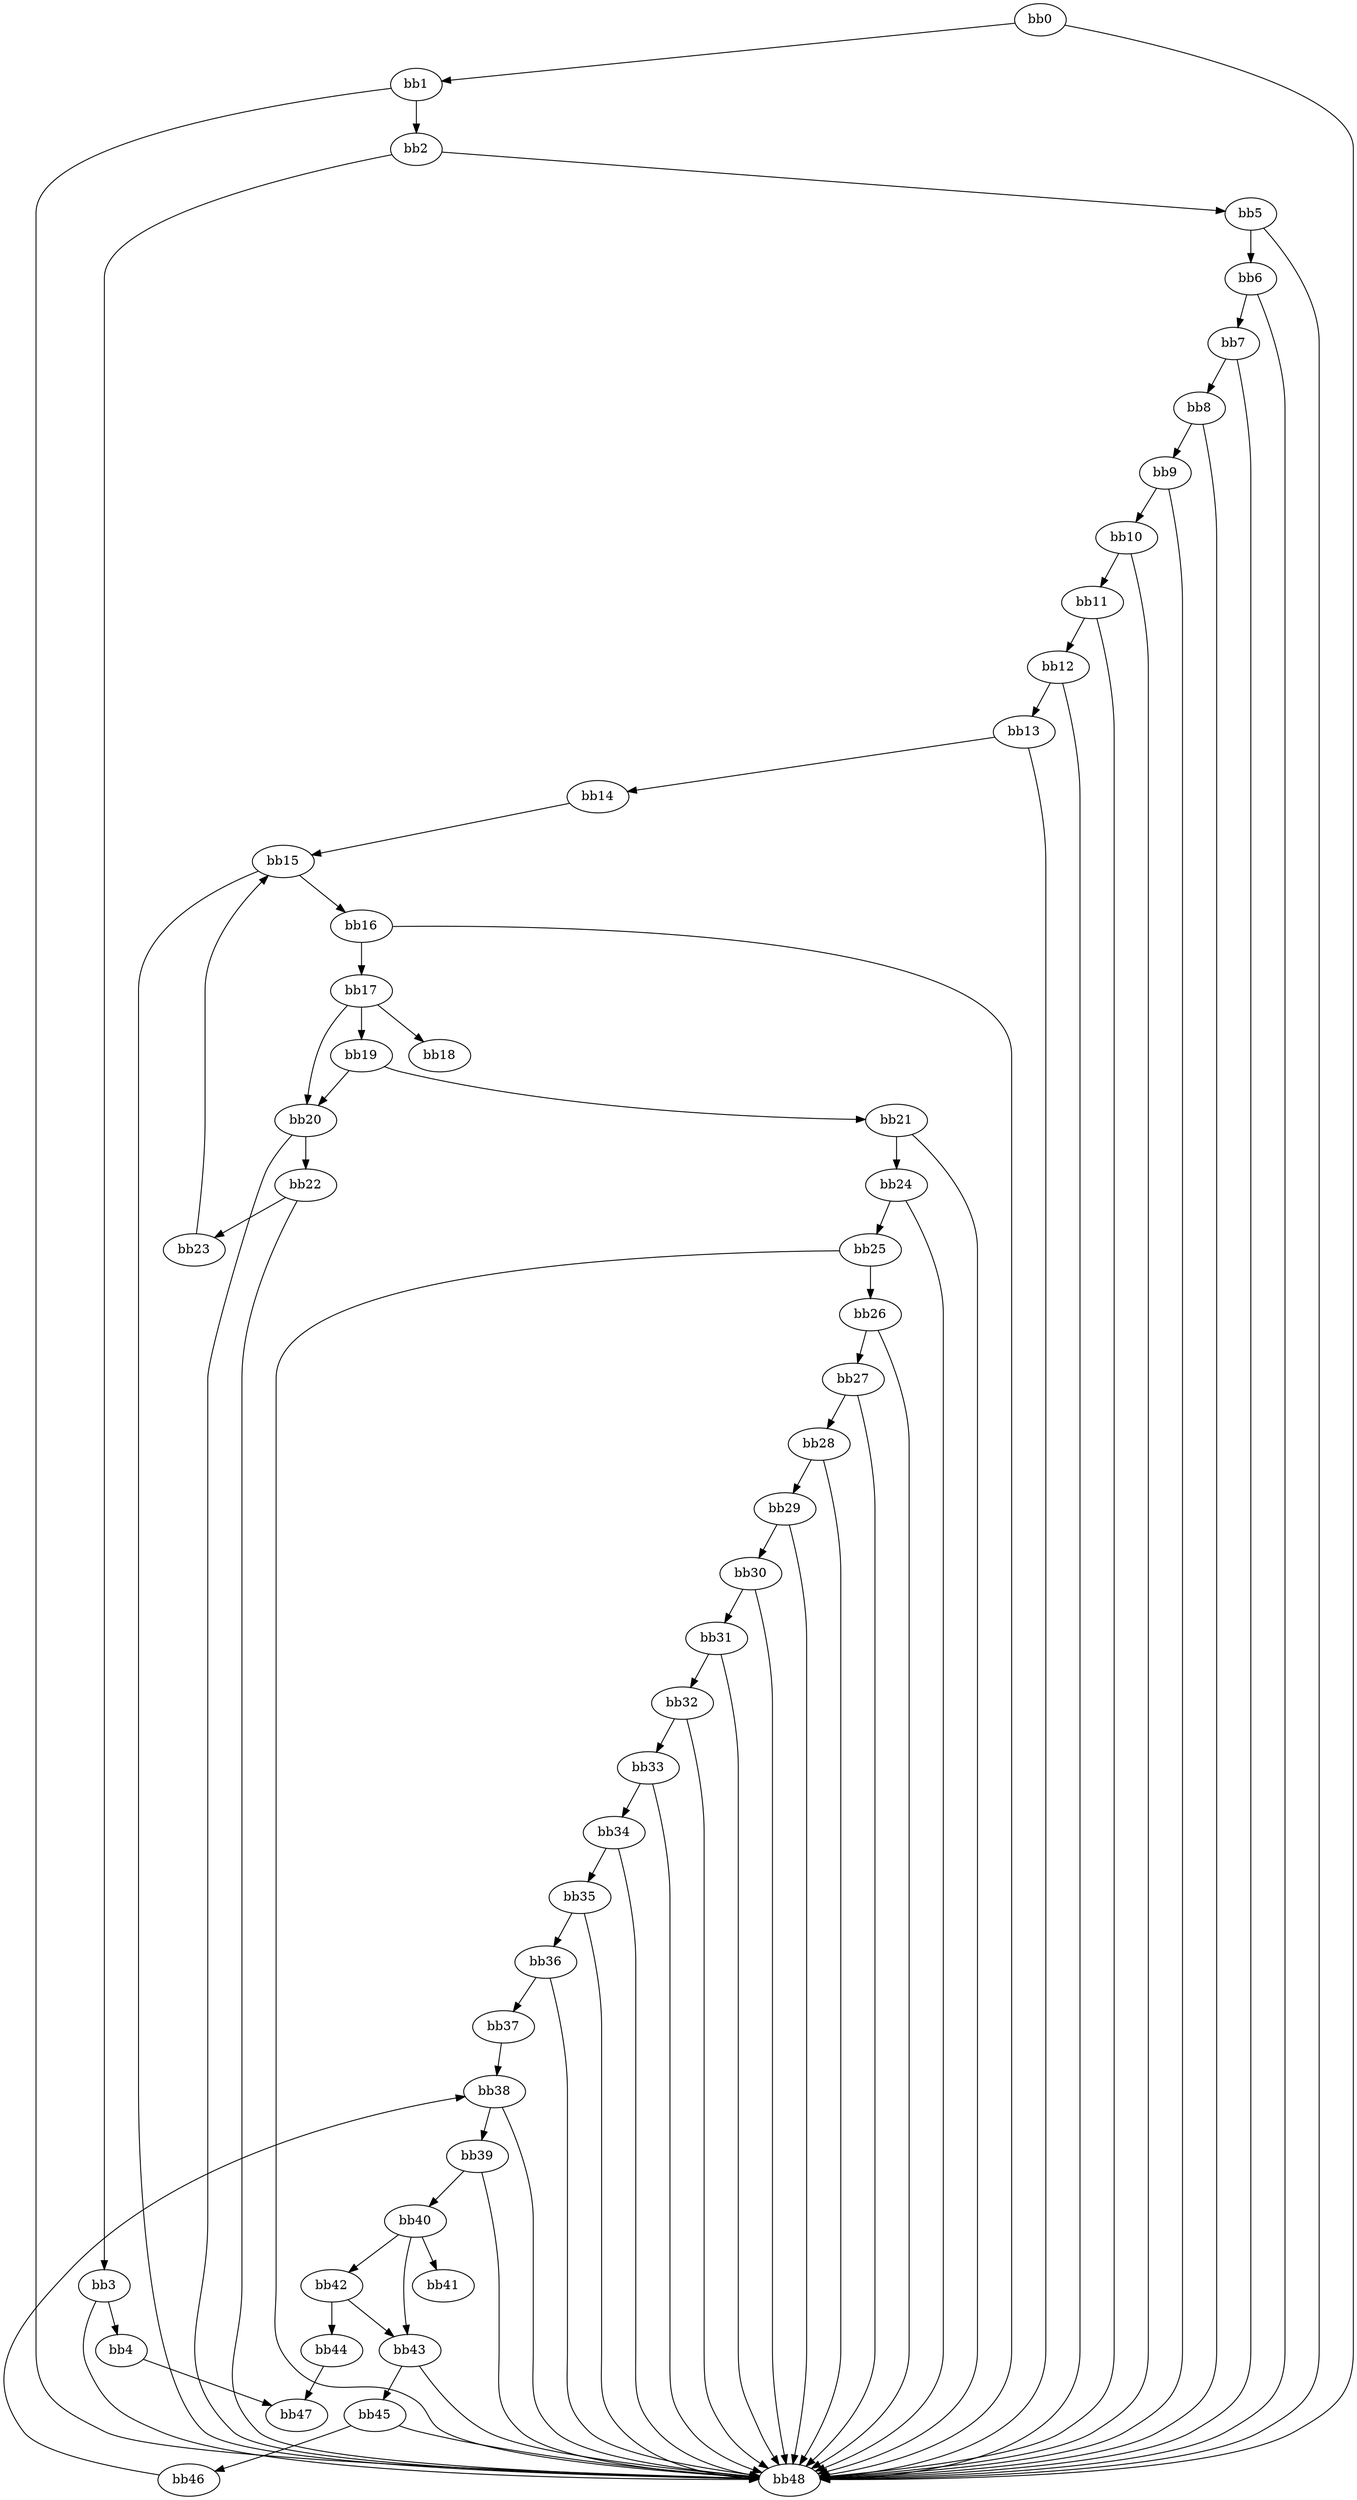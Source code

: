 digraph {
    0 [ label = "bb0\l" ]
    1 [ label = "bb1\l" ]
    2 [ label = "bb2\l" ]
    3 [ label = "bb3\l" ]
    4 [ label = "bb4\l" ]
    5 [ label = "bb5\l" ]
    6 [ label = "bb6\l" ]
    7 [ label = "bb7\l" ]
    8 [ label = "bb8\l" ]
    9 [ label = "bb9\l" ]
    10 [ label = "bb10\l" ]
    11 [ label = "bb11\l" ]
    12 [ label = "bb12\l" ]
    13 [ label = "bb13\l" ]
    14 [ label = "bb14\l" ]
    15 [ label = "bb15\l" ]
    16 [ label = "bb16\l" ]
    17 [ label = "bb17\l" ]
    18 [ label = "bb18\l" ]
    19 [ label = "bb19\l" ]
    20 [ label = "bb20\l" ]
    21 [ label = "bb21\l" ]
    22 [ label = "bb22\l" ]
    23 [ label = "bb23\l" ]
    24 [ label = "bb24\l" ]
    25 [ label = "bb25\l" ]
    26 [ label = "bb26\l" ]
    27 [ label = "bb27\l" ]
    28 [ label = "bb28\l" ]
    29 [ label = "bb29\l" ]
    30 [ label = "bb30\l" ]
    31 [ label = "bb31\l" ]
    32 [ label = "bb32\l" ]
    33 [ label = "bb33\l" ]
    34 [ label = "bb34\l" ]
    35 [ label = "bb35\l" ]
    36 [ label = "bb36\l" ]
    37 [ label = "bb37\l" ]
    38 [ label = "bb38\l" ]
    39 [ label = "bb39\l" ]
    40 [ label = "bb40\l" ]
    41 [ label = "bb41\l" ]
    42 [ label = "bb42\l" ]
    43 [ label = "bb43\l" ]
    44 [ label = "bb44\l" ]
    45 [ label = "bb45\l" ]
    46 [ label = "bb46\l" ]
    47 [ label = "bb47\l" ]
    48 [ label = "bb48\l" ]
    0 -> 1 [ ]
    0 -> 48 [ ]
    1 -> 2 [ ]
    1 -> 48 [ ]
    2 -> 3 [ ]
    2 -> 5 [ ]
    3 -> 4 [ ]
    3 -> 48 [ ]
    4 -> 47 [ ]
    5 -> 6 [ ]
    5 -> 48 [ ]
    6 -> 7 [ ]
    6 -> 48 [ ]
    7 -> 8 [ ]
    7 -> 48 [ ]
    8 -> 9 [ ]
    8 -> 48 [ ]
    9 -> 10 [ ]
    9 -> 48 [ ]
    10 -> 11 [ ]
    10 -> 48 [ ]
    11 -> 12 [ ]
    11 -> 48 [ ]
    12 -> 13 [ ]
    12 -> 48 [ ]
    13 -> 14 [ ]
    13 -> 48 [ ]
    14 -> 15 [ ]
    15 -> 16 [ ]
    15 -> 48 [ ]
    16 -> 17 [ ]
    16 -> 48 [ ]
    17 -> 18 [ ]
    17 -> 19 [ ]
    17 -> 20 [ ]
    19 -> 20 [ ]
    19 -> 21 [ ]
    20 -> 22 [ ]
    20 -> 48 [ ]
    21 -> 24 [ ]
    21 -> 48 [ ]
    22 -> 23 [ ]
    22 -> 48 [ ]
    23 -> 15 [ ]
    24 -> 25 [ ]
    24 -> 48 [ ]
    25 -> 26 [ ]
    25 -> 48 [ ]
    26 -> 27 [ ]
    26 -> 48 [ ]
    27 -> 28 [ ]
    27 -> 48 [ ]
    28 -> 29 [ ]
    28 -> 48 [ ]
    29 -> 30 [ ]
    29 -> 48 [ ]
    30 -> 31 [ ]
    30 -> 48 [ ]
    31 -> 32 [ ]
    31 -> 48 [ ]
    32 -> 33 [ ]
    32 -> 48 [ ]
    33 -> 34 [ ]
    33 -> 48 [ ]
    34 -> 35 [ ]
    34 -> 48 [ ]
    35 -> 36 [ ]
    35 -> 48 [ ]
    36 -> 37 [ ]
    36 -> 48 [ ]
    37 -> 38 [ ]
    38 -> 39 [ ]
    38 -> 48 [ ]
    39 -> 40 [ ]
    39 -> 48 [ ]
    40 -> 41 [ ]
    40 -> 42 [ ]
    40 -> 43 [ ]
    42 -> 43 [ ]
    42 -> 44 [ ]
    43 -> 45 [ ]
    43 -> 48 [ ]
    44 -> 47 [ ]
    45 -> 46 [ ]
    45 -> 48 [ ]
    46 -> 38 [ ]
}

